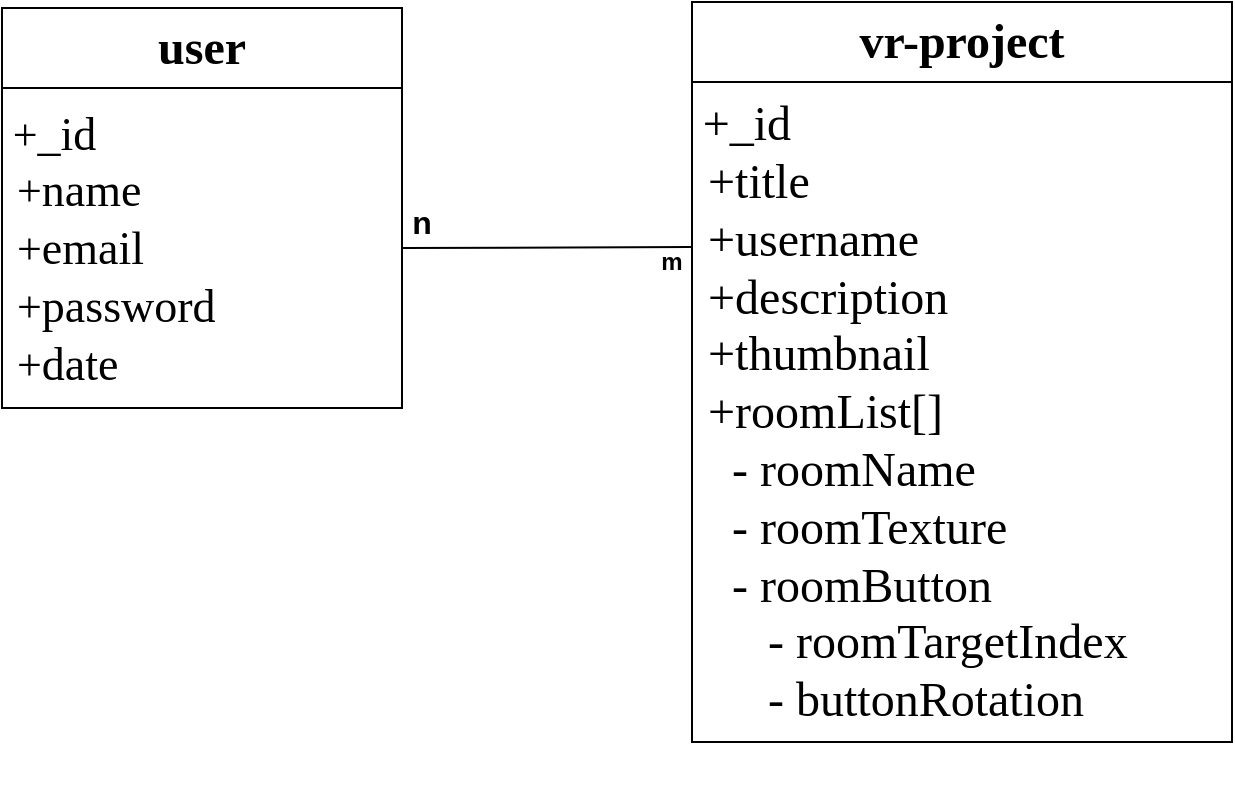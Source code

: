 <mxfile version="14.5.7" type="onedrive"><diagram id="3CXW3ATLDA-79T_YWkk3" name="Page-1"><mxGraphModel dx="1038" dy="575" grid="1" gridSize="10" guides="1" tooltips="1" connect="1" arrows="1" fold="1" page="1" pageScale="1" pageWidth="850" pageHeight="1100" math="0" shadow="0"><root><mxCell id="0"/><mxCell id="1" parent="0"/><mxCell id="bfr0K_GlPCYDspl0v-3A-3" value="_id&#xA;name&#xA;email&#xA;password&#xA;date" style="group" vertex="1" connectable="0" parent="1"><mxGeometry x="80" y="83" width="200" height="200" as="geometry"/></mxCell><mxCell id="bfr0K_GlPCYDspl0v-3A-1" value="&lt;font style=&quot;font-size: 24px&quot; face=&quot;Times New Roman&quot;&gt;&lt;b&gt;user&lt;/b&gt;&lt;/font&gt;" style="rounded=0;whiteSpace=wrap;html=1;" vertex="1" parent="bfr0K_GlPCYDspl0v-3A-3"><mxGeometry width="200" height="40" as="geometry"/></mxCell><mxCell id="bfr0K_GlPCYDspl0v-3A-2" value="&amp;nbsp;&lt;font style=&quot;font-size: 23px&quot; face=&quot;Times New Roman&quot;&gt;&lt;font style=&quot;font-size: 22px&quot;&gt;+&lt;/font&gt;_id&lt;/font&gt;&lt;font style=&quot;font-size: 24px&quot;&gt;&lt;br&gt;&lt;/font&gt;&lt;div style=&quot;font-size: 24px&quot; align=&quot;left&quot;&gt;&lt;font style=&quot;font-size: 24px&quot;&gt;&lt;font style=&quot;font-size: 23px&quot; face=&quot;Times New Roman&quot;&gt;&lt;font style=&quot;font-size: 22px&quot;&gt;&amp;nbsp;+&lt;/font&gt;name&lt;/font&gt;&lt;font style=&quot;font-size: 24px&quot;&gt;&lt;br&gt;&lt;font style=&quot;font-size: 23px&quot; face=&quot;Times New Roman&quot;&gt;&lt;font style=&quot;font-size: 22px&quot;&gt;&amp;nbsp;+&lt;/font&gt;email&lt;/font&gt;&lt;br&gt;&lt;font style=&quot;font-size: 23px&quot; face=&quot;Times New Roman&quot;&gt;&lt;font style=&quot;font-size: 22px&quot;&gt;&amp;nbsp;+&lt;/font&gt;password&lt;/font&gt;&lt;br&gt;&lt;font style=&quot;font-size: 23px&quot; face=&quot;Times New Roman&quot;&gt;&lt;font style=&quot;font-size: 22px&quot;&gt;&amp;nbsp;+&lt;/font&gt;date&lt;/font&gt;&lt;/font&gt;&lt;br&gt;&lt;/font&gt;&lt;/div&gt;" style="rounded=0;whiteSpace=wrap;html=1;align=left;" vertex="1" parent="bfr0K_GlPCYDspl0v-3A-3"><mxGeometry y="40" width="200" height="160" as="geometry"/></mxCell><mxCell id="bfr0K_GlPCYDspl0v-3A-4" value="" style="group" vertex="1" connectable="0" parent="1"><mxGeometry x="425" y="80" width="270" height="400" as="geometry"/></mxCell><mxCell id="bfr0K_GlPCYDspl0v-3A-5" value="&lt;font style=&quot;font-size: 24px&quot; face=&quot;Times New Roman&quot;&gt;&lt;b&gt;&lt;span lang=&quot;IN&quot;&gt;vr-project&lt;/span&gt;&lt;/b&gt;&lt;/font&gt;" style="rounded=0;whiteSpace=wrap;html=1;" vertex="1" parent="bfr0K_GlPCYDspl0v-3A-4"><mxGeometry width="270" height="40" as="geometry"/></mxCell><mxCell id="bfr0K_GlPCYDspl0v-3A-6" value="&amp;nbsp;&lt;font style=&quot;font-size: 24px&quot; face=&quot;Times New Roman&quot;&gt;+_id&lt;br&gt;&amp;nbsp;+title&lt;br&gt;&amp;nbsp;+username&lt;br&gt;&amp;nbsp;+description&lt;br&gt;&amp;nbsp;+thumbnail&lt;br&gt;&lt;/font&gt;&lt;div&gt;&lt;font style=&quot;font-size: 24px&quot; face=&quot;Times New Roman&quot;&gt;&amp;nbsp;+roomList[]&lt;/font&gt;&lt;/div&gt;&lt;div&gt;&lt;font style=&quot;font-size: 24px&quot; face=&quot;Times New Roman&quot;&gt;&amp;nbsp;&amp;nbsp; - roomName&lt;br&gt;&amp;nbsp;&amp;nbsp; - roomTexture&lt;br&gt;&amp;nbsp;&amp;nbsp; - roomButton&lt;br&gt;&amp;nbsp;&amp;nbsp;&amp;nbsp;&amp;nbsp;&amp;nbsp; - roomTargetIndex&lt;br&gt;&amp;nbsp;&amp;nbsp;&amp;nbsp;&amp;nbsp;&amp;nbsp; - buttonRotation&lt;br&gt;&lt;/font&gt;&lt;/div&gt;" style="rounded=0;whiteSpace=wrap;html=1;align=left;" vertex="1" parent="bfr0K_GlPCYDspl0v-3A-4"><mxGeometry y="40" width="270" height="330" as="geometry"/></mxCell><mxCell id="bfr0K_GlPCYDspl0v-3A-8" value="&lt;font style=&quot;font-size: 16px&quot;&gt;&lt;span&gt;n&lt;/span&gt;&lt;/font&gt;" style="text;html=1;strokeColor=none;fillColor=none;align=center;verticalAlign=middle;whiteSpace=wrap;rounded=0;fontStyle=1" vertex="1" parent="1"><mxGeometry x="280" y="180" width="20" height="20" as="geometry"/></mxCell><mxCell id="bfr0K_GlPCYDspl0v-3A-11" value="" style="endArrow=none;html=1;exitX=1;exitY=0.5;exitDx=0;exitDy=0;entryX=0;entryY=0.25;entryDx=0;entryDy=0;" edge="1" parent="1" source="bfr0K_GlPCYDspl0v-3A-2" target="bfr0K_GlPCYDspl0v-3A-6"><mxGeometry width="50" height="50" relative="1" as="geometry"><mxPoint x="400" y="270" as="sourcePoint"/><mxPoint x="450" y="220" as="targetPoint"/></mxGeometry></mxCell><mxCell id="bfr0K_GlPCYDspl0v-3A-12" value="m" style="text;html=1;strokeColor=none;fillColor=none;align=center;verticalAlign=middle;whiteSpace=wrap;rounded=0;fontStyle=1" vertex="1" parent="1"><mxGeometry x="405" y="200" width="20" height="20" as="geometry"/></mxCell></root></mxGraphModel></diagram></mxfile>